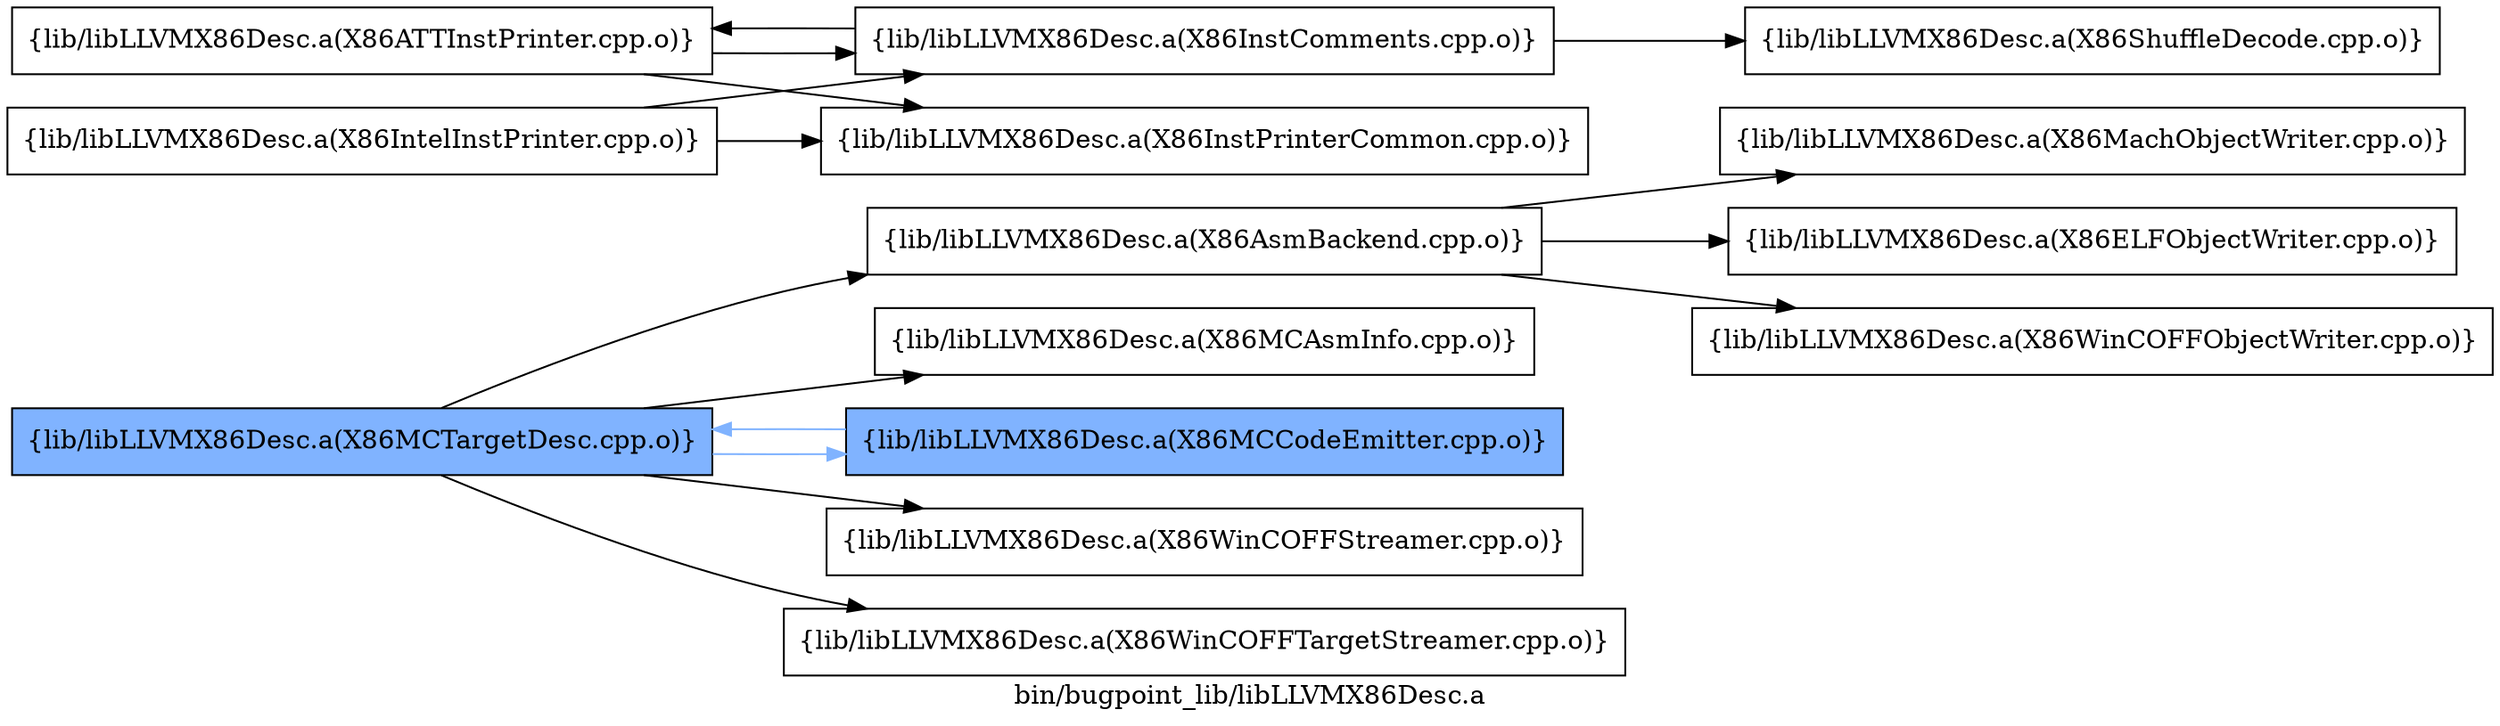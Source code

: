 digraph "bin/bugpoint_lib/libLLVMX86Desc.a" {
	label="bin/bugpoint_lib/libLLVMX86Desc.a";
	rankdir=LR;
	{ rank=same; Node0x560f26d07158;  }
	{ rank=same; Node0x560f26d06528; Node0x560f26cfe058; Node0x560f26cfe288; Node0x560f26cfeaf8; Node0x560f26d00cb8;  }

	Node0x560f26d07158 [shape=record,shape=box,group=1,style=filled,fillcolor="0.600000 0.5 1",label="{lib/libLLVMX86Desc.a(X86MCTargetDesc.cpp.o)}"];
	Node0x560f26d07158 -> Node0x560f26d06528;
	Node0x560f26d07158 -> Node0x560f26cfe058;
	Node0x560f26d07158 -> Node0x560f26cfe288[color="0.600000 0.5 1"];
	Node0x560f26d07158 -> Node0x560f26cfeaf8;
	Node0x560f26d07158 -> Node0x560f26d00cb8;
	Node0x560f26cf3068 [shape=record,shape=box,group=0,label="{lib/libLLVMX86Desc.a(X86ATTInstPrinter.cpp.o)}"];
	Node0x560f26cf3068 -> Node0x560f26cf0d18;
	Node0x560f26cf3068 -> Node0x560f26d04e08;
	Node0x560f26cf1088 [shape=record,shape=box,group=0,label="{lib/libLLVMX86Desc.a(X86IntelInstPrinter.cpp.o)}"];
	Node0x560f26cf1088 -> Node0x560f26cf0d18;
	Node0x560f26cf1088 -> Node0x560f26d04e08;
	Node0x560f26d068e8 [shape=record,shape=box,group=0,label="{lib/libLLVMX86Desc.a(X86ShuffleDecode.cpp.o)}"];
	Node0x560f26cf0d18 [shape=record,shape=box,group=0,label="{lib/libLLVMX86Desc.a(X86InstComments.cpp.o)}"];
	Node0x560f26cf0d18 -> Node0x560f26cf3068;
	Node0x560f26cf0d18 -> Node0x560f26d068e8;
	Node0x560f26d04e08 [shape=record,shape=box,group=0,label="{lib/libLLVMX86Desc.a(X86InstPrinterCommon.cpp.o)}"];
	Node0x560f26d06528 [shape=record,shape=box,group=0,label="{lib/libLLVMX86Desc.a(X86AsmBackend.cpp.o)}"];
	Node0x560f26d06528 -> Node0x560f26cfda68;
	Node0x560f26d06528 -> Node0x560f26cff188;
	Node0x560f26d06528 -> Node0x560f26cfe828;
	Node0x560f26cfe058 [shape=record,shape=box,group=0,label="{lib/libLLVMX86Desc.a(X86MCAsmInfo.cpp.o)}"];
	Node0x560f26cfe288 [shape=record,shape=box,group=1,style=filled,fillcolor="0.600000 0.5 1",label="{lib/libLLVMX86Desc.a(X86MCCodeEmitter.cpp.o)}"];
	Node0x560f26cfe288 -> Node0x560f26d07158[color="0.600000 0.5 1"];
	Node0x560f26cfeaf8 [shape=record,shape=box,group=0,label="{lib/libLLVMX86Desc.a(X86WinCOFFStreamer.cpp.o)}"];
	Node0x560f26d00cb8 [shape=record,shape=box,group=0,label="{lib/libLLVMX86Desc.a(X86WinCOFFTargetStreamer.cpp.o)}"];
	Node0x560f26cfda68 [shape=record,shape=box,group=0,label="{lib/libLLVMX86Desc.a(X86MachObjectWriter.cpp.o)}"];
	Node0x560f26cff188 [shape=record,shape=box,group=0,label="{lib/libLLVMX86Desc.a(X86ELFObjectWriter.cpp.o)}"];
	Node0x560f26cfe828 [shape=record,shape=box,group=0,label="{lib/libLLVMX86Desc.a(X86WinCOFFObjectWriter.cpp.o)}"];
}
